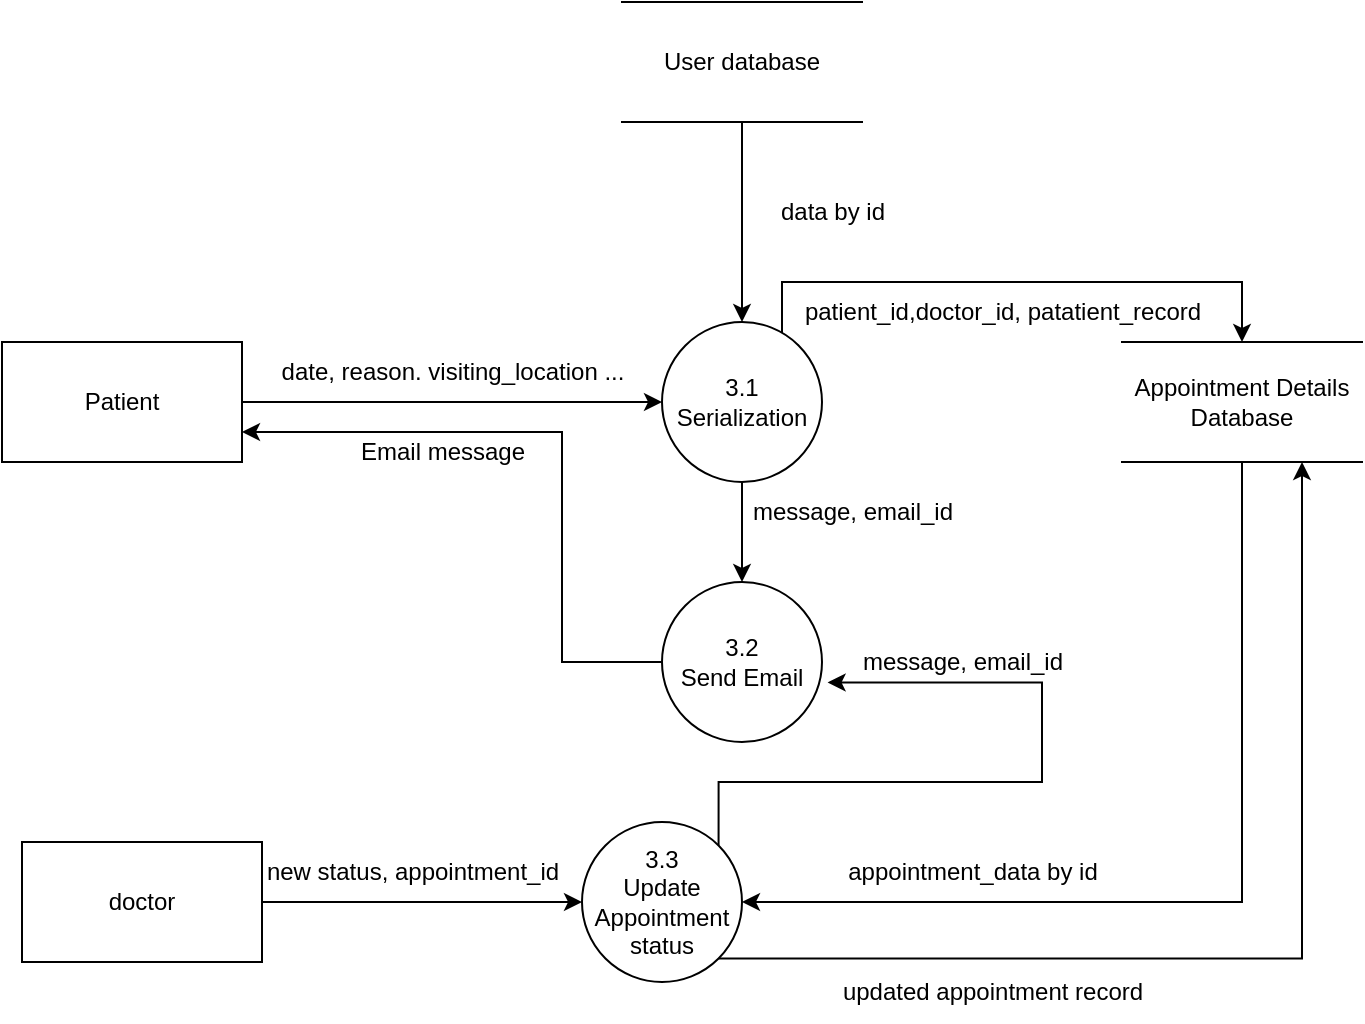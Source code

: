 <mxfile version="21.3.7" type="device">
  <diagram name="Page-1" id="jVh1WickQcxYFGXFBTmg">
    <mxGraphModel dx="1290" dy="577" grid="1" gridSize="10" guides="1" tooltips="1" connect="1" arrows="1" fold="1" page="1" pageScale="1" pageWidth="850" pageHeight="1100" math="0" shadow="0">
      <root>
        <mxCell id="0" />
        <mxCell id="1" parent="0" />
        <mxCell id="s5MVqqgvXai8I_N03jTJ-8" style="edgeStyle=orthogonalEdgeStyle;rounded=0;orthogonalLoop=1;jettySize=auto;html=1;entryX=0.5;entryY=0;entryDx=0;entryDy=0;exitX=1;exitY=0;exitDx=0;exitDy=0;" edge="1" parent="1" source="s5MVqqgvXai8I_N03jTJ-1" target="s5MVqqgvXai8I_N03jTJ-7">
          <mxGeometry relative="1" as="geometry">
            <Array as="points">
              <mxPoint x="420" y="272" />
              <mxPoint x="420" y="240" />
              <mxPoint x="650" y="240" />
            </Array>
          </mxGeometry>
        </mxCell>
        <mxCell id="s5MVqqgvXai8I_N03jTJ-18" style="edgeStyle=orthogonalEdgeStyle;rounded=0;orthogonalLoop=1;jettySize=auto;html=1;exitX=0.5;exitY=1;exitDx=0;exitDy=0;entryX=0.5;entryY=0;entryDx=0;entryDy=0;" edge="1" parent="1" source="s5MVqqgvXai8I_N03jTJ-1" target="s5MVqqgvXai8I_N03jTJ-17">
          <mxGeometry relative="1" as="geometry" />
        </mxCell>
        <mxCell id="s5MVqqgvXai8I_N03jTJ-1" value="3.1&lt;br&gt;Serialization" style="ellipse;whiteSpace=wrap;html=1;aspect=fixed;" vertex="1" parent="1">
          <mxGeometry x="360" y="260" width="80" height="80" as="geometry" />
        </mxCell>
        <mxCell id="s5MVqqgvXai8I_N03jTJ-3" style="edgeStyle=orthogonalEdgeStyle;rounded=0;orthogonalLoop=1;jettySize=auto;html=1;exitX=1;exitY=0.5;exitDx=0;exitDy=0;entryX=0;entryY=0.5;entryDx=0;entryDy=0;" edge="1" parent="1" source="s5MVqqgvXai8I_N03jTJ-2" target="s5MVqqgvXai8I_N03jTJ-1">
          <mxGeometry relative="1" as="geometry" />
        </mxCell>
        <mxCell id="s5MVqqgvXai8I_N03jTJ-2" value="Patient" style="rounded=0;whiteSpace=wrap;html=1;" vertex="1" parent="1">
          <mxGeometry x="30" y="270" width="120" height="60" as="geometry" />
        </mxCell>
        <mxCell id="s5MVqqgvXai8I_N03jTJ-4" value="date, reason. visiting_location ..." style="text;html=1;align=center;verticalAlign=middle;resizable=0;points=[];autosize=1;strokeColor=none;fillColor=none;" vertex="1" parent="1">
          <mxGeometry x="160" y="270" width="190" height="30" as="geometry" />
        </mxCell>
        <mxCell id="s5MVqqgvXai8I_N03jTJ-26" style="edgeStyle=orthogonalEdgeStyle;rounded=0;orthogonalLoop=1;jettySize=auto;html=1;exitX=0.5;exitY=1;exitDx=0;exitDy=0;entryX=1;entryY=0.5;entryDx=0;entryDy=0;" edge="1" parent="1" source="s5MVqqgvXai8I_N03jTJ-7" target="s5MVqqgvXai8I_N03jTJ-23">
          <mxGeometry relative="1" as="geometry" />
        </mxCell>
        <mxCell id="s5MVqqgvXai8I_N03jTJ-7" value="Appointment Details&lt;br&gt;Database" style="shape=partialRectangle;whiteSpace=wrap;html=1;left=0;right=0;fillColor=none;" vertex="1" parent="1">
          <mxGeometry x="590" y="270" width="120" height="60" as="geometry" />
        </mxCell>
        <mxCell id="s5MVqqgvXai8I_N03jTJ-10" value="patient_id,doctor_id, patatient_record" style="text;html=1;align=center;verticalAlign=middle;resizable=0;points=[];autosize=1;strokeColor=none;fillColor=none;" vertex="1" parent="1">
          <mxGeometry x="420" y="240" width="220" height="30" as="geometry" />
        </mxCell>
        <mxCell id="s5MVqqgvXai8I_N03jTJ-14" style="edgeStyle=orthogonalEdgeStyle;rounded=0;orthogonalLoop=1;jettySize=auto;html=1;entryX=0.5;entryY=0;entryDx=0;entryDy=0;" edge="1" parent="1" target="s5MVqqgvXai8I_N03jTJ-1">
          <mxGeometry relative="1" as="geometry">
            <mxPoint x="400" y="160" as="sourcePoint" />
            <Array as="points">
              <mxPoint x="400" y="190" />
              <mxPoint x="400" y="190" />
            </Array>
          </mxGeometry>
        </mxCell>
        <mxCell id="s5MVqqgvXai8I_N03jTJ-15" value="data by id" style="text;html=1;align=center;verticalAlign=middle;resizable=0;points=[];autosize=1;strokeColor=none;fillColor=none;" vertex="1" parent="1">
          <mxGeometry x="405" y="190" width="80" height="30" as="geometry" />
        </mxCell>
        <mxCell id="s5MVqqgvXai8I_N03jTJ-16" value="User database" style="shape=partialRectangle;whiteSpace=wrap;html=1;left=0;right=0;fillColor=none;" vertex="1" parent="1">
          <mxGeometry x="340" y="100" width="120" height="60" as="geometry" />
        </mxCell>
        <mxCell id="s5MVqqgvXai8I_N03jTJ-20" style="edgeStyle=orthogonalEdgeStyle;rounded=0;orthogonalLoop=1;jettySize=auto;html=1;entryX=1;entryY=0.75;entryDx=0;entryDy=0;" edge="1" parent="1" source="s5MVqqgvXai8I_N03jTJ-17" target="s5MVqqgvXai8I_N03jTJ-2">
          <mxGeometry relative="1" as="geometry">
            <Array as="points">
              <mxPoint x="310" y="430" />
              <mxPoint x="310" y="315" />
            </Array>
          </mxGeometry>
        </mxCell>
        <mxCell id="s5MVqqgvXai8I_N03jTJ-17" value="3.2&lt;br&gt;Send Email" style="ellipse;whiteSpace=wrap;html=1;aspect=fixed;" vertex="1" parent="1">
          <mxGeometry x="360" y="390" width="80" height="80" as="geometry" />
        </mxCell>
        <mxCell id="s5MVqqgvXai8I_N03jTJ-19" value="message, email_id" style="text;html=1;align=center;verticalAlign=middle;resizable=0;points=[];autosize=1;strokeColor=none;fillColor=none;" vertex="1" parent="1">
          <mxGeometry x="395" y="340" width="120" height="30" as="geometry" />
        </mxCell>
        <mxCell id="s5MVqqgvXai8I_N03jTJ-21" value="Email message" style="text;html=1;align=center;verticalAlign=middle;resizable=0;points=[];autosize=1;strokeColor=none;fillColor=none;" vertex="1" parent="1">
          <mxGeometry x="195" y="310" width="110" height="30" as="geometry" />
        </mxCell>
        <mxCell id="s5MVqqgvXai8I_N03jTJ-24" style="edgeStyle=orthogonalEdgeStyle;rounded=0;orthogonalLoop=1;jettySize=auto;html=1;exitX=1;exitY=0.5;exitDx=0;exitDy=0;entryX=0;entryY=0.5;entryDx=0;entryDy=0;" edge="1" parent="1" source="s5MVqqgvXai8I_N03jTJ-22" target="s5MVqqgvXai8I_N03jTJ-23">
          <mxGeometry relative="1" as="geometry" />
        </mxCell>
        <mxCell id="s5MVqqgvXai8I_N03jTJ-22" value="doctor" style="rounded=0;whiteSpace=wrap;html=1;" vertex="1" parent="1">
          <mxGeometry x="40" y="520" width="120" height="60" as="geometry" />
        </mxCell>
        <mxCell id="s5MVqqgvXai8I_N03jTJ-28" style="edgeStyle=orthogonalEdgeStyle;rounded=0;orthogonalLoop=1;jettySize=auto;html=1;exitX=1;exitY=1;exitDx=0;exitDy=0;entryX=0.75;entryY=1;entryDx=0;entryDy=0;" edge="1" parent="1" source="s5MVqqgvXai8I_N03jTJ-23" target="s5MVqqgvXai8I_N03jTJ-7">
          <mxGeometry relative="1" as="geometry" />
        </mxCell>
        <mxCell id="s5MVqqgvXai8I_N03jTJ-30" style="edgeStyle=orthogonalEdgeStyle;rounded=0;orthogonalLoop=1;jettySize=auto;html=1;exitX=1;exitY=0;exitDx=0;exitDy=0;entryX=1.035;entryY=0.628;entryDx=0;entryDy=0;entryPerimeter=0;" edge="1" parent="1" source="s5MVqqgvXai8I_N03jTJ-23" target="s5MVqqgvXai8I_N03jTJ-17">
          <mxGeometry relative="1" as="geometry">
            <Array as="points">
              <mxPoint x="388" y="490" />
              <mxPoint x="550" y="490" />
              <mxPoint x="550" y="440" />
            </Array>
          </mxGeometry>
        </mxCell>
        <mxCell id="s5MVqqgvXai8I_N03jTJ-23" value="3.3&lt;br&gt;Update Appointment&lt;br&gt;status" style="ellipse;whiteSpace=wrap;html=1;aspect=fixed;" vertex="1" parent="1">
          <mxGeometry x="320" y="510" width="80" height="80" as="geometry" />
        </mxCell>
        <mxCell id="s5MVqqgvXai8I_N03jTJ-25" value="new status, appointment_id" style="text;html=1;align=center;verticalAlign=middle;resizable=0;points=[];autosize=1;strokeColor=none;fillColor=none;" vertex="1" parent="1">
          <mxGeometry x="150" y="520" width="170" height="30" as="geometry" />
        </mxCell>
        <mxCell id="s5MVqqgvXai8I_N03jTJ-27" value="appointment_data by id" style="text;html=1;align=center;verticalAlign=middle;resizable=0;points=[];autosize=1;strokeColor=none;fillColor=none;" vertex="1" parent="1">
          <mxGeometry x="440" y="520" width="150" height="30" as="geometry" />
        </mxCell>
        <mxCell id="s5MVqqgvXai8I_N03jTJ-29" value="updated appointment record" style="text;html=1;align=center;verticalAlign=middle;resizable=0;points=[];autosize=1;strokeColor=none;fillColor=none;" vertex="1" parent="1">
          <mxGeometry x="440" y="580" width="170" height="30" as="geometry" />
        </mxCell>
        <mxCell id="s5MVqqgvXai8I_N03jTJ-31" value="message, email_id" style="text;html=1;align=center;verticalAlign=middle;resizable=0;points=[];autosize=1;strokeColor=none;fillColor=none;" vertex="1" parent="1">
          <mxGeometry x="450" y="415" width="120" height="30" as="geometry" />
        </mxCell>
      </root>
    </mxGraphModel>
  </diagram>
</mxfile>
